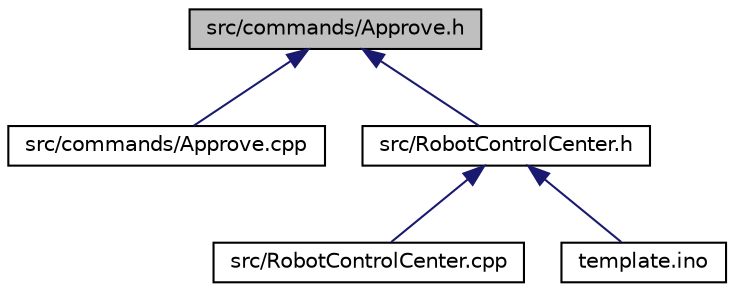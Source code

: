 digraph "src/commands/Approve.h"
{
  edge [fontname="Helvetica",fontsize="10",labelfontname="Helvetica",labelfontsize="10"];
  node [fontname="Helvetica",fontsize="10",shape=record];
  Node15 [label="src/commands/Approve.h",height=0.2,width=0.4,color="black", fillcolor="grey75", style="filled", fontcolor="black"];
  Node15 -> Node16 [dir="back",color="midnightblue",fontsize="10",style="solid",fontname="Helvetica"];
  Node16 [label="src/commands/Approve.cpp",height=0.2,width=0.4,color="black", fillcolor="white", style="filled",URL="$Approve_8cpp.html"];
  Node15 -> Node17 [dir="back",color="midnightblue",fontsize="10",style="solid",fontname="Helvetica"];
  Node17 [label="src/RobotControlCenter.h",height=0.2,width=0.4,color="black", fillcolor="white", style="filled",URL="$RobotControlCenter_8h.html"];
  Node17 -> Node18 [dir="back",color="midnightblue",fontsize="10",style="solid",fontname="Helvetica"];
  Node18 [label="src/RobotControlCenter.cpp",height=0.2,width=0.4,color="black", fillcolor="white", style="filled",URL="$RobotControlCenter_8cpp.html"];
  Node17 -> Node19 [dir="back",color="midnightblue",fontsize="10",style="solid",fontname="Helvetica"];
  Node19 [label="template.ino",height=0.2,width=0.4,color="black", fillcolor="white", style="filled",URL="$template_8ino.html"];
}
